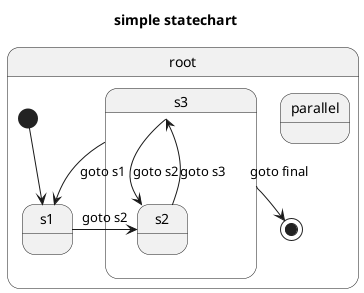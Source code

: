 @startuml
title simple statechart
state "root" as root {
  [*] --> s1
  s3 --> [*] : goto final
  state "s3" as s3 {
    s3 --> s1 : goto s1
    s3 --> s2 : goto s2
  }
  state "s2" as s2 {
    s2 --> s3 : goto s3
  }
  state "s1" as s1 {
    s1 --> s2 : goto s2
  }
  state "parallel" as parallel {
  }
}
@enduml